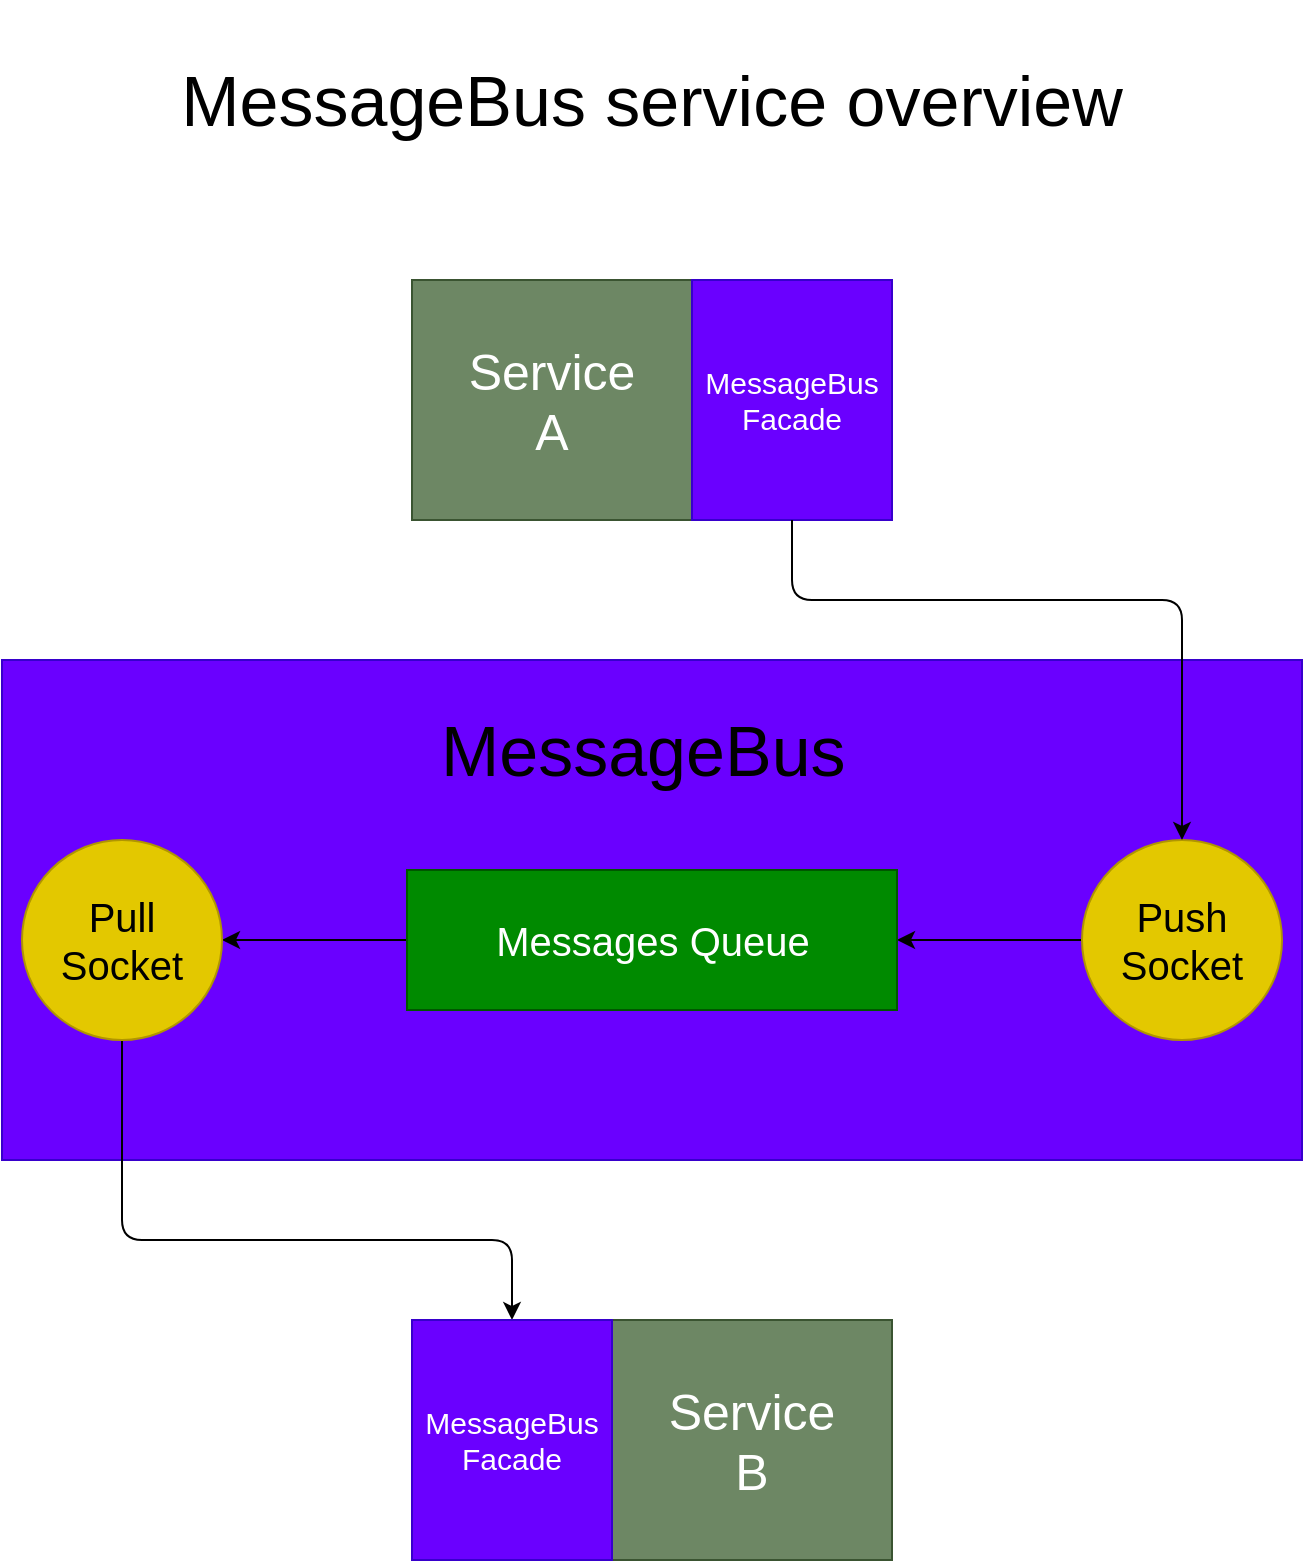 <mxfile>
    <diagram id="l5U46Hb2RTufgkLz5ZlE" name="Page-1">
        <mxGraphModel dx="1987" dy="1015" grid="1" gridSize="10" guides="1" tooltips="1" connect="1" arrows="1" fold="1" page="1" pageScale="1" pageWidth="850" pageHeight="1100" math="0" shadow="0">
            <root>
                <mxCell id="0"/>
                <mxCell id="1" parent="0"/>
                <mxCell id="2" value="MessageBus service overview" style="text;html=1;strokeColor=none;fillColor=none;align=center;verticalAlign=middle;whiteSpace=wrap;rounded=0;fontSize=35;" vertex="1" parent="1">
                    <mxGeometry x="110" y="20" width="630" height="100" as="geometry"/>
                </mxCell>
                <mxCell id="3" value="Service&lt;br style=&quot;font-size: 25px;&quot;&gt;A&lt;br style=&quot;font-size: 25px;&quot;&gt;" style="rounded=0;whiteSpace=wrap;html=1;fontSize=25;fillColor=#6d8764;fontColor=#ffffff;strokeColor=#3A5431;" vertex="1" parent="1">
                    <mxGeometry x="305" y="160" width="140" height="120" as="geometry"/>
                </mxCell>
                <mxCell id="4" value="MessageBus&lt;br style=&quot;font-size: 15px;&quot;&gt;Facade" style="rounded=0;whiteSpace=wrap;html=1;fontSize=15;fillColor=#6a00ff;fontColor=#ffffff;strokeColor=#3700CC;" vertex="1" parent="1">
                    <mxGeometry x="445" y="160" width="100" height="120" as="geometry"/>
                </mxCell>
                <mxCell id="5" value="" style="rounded=0;whiteSpace=wrap;html=1;fontSize=15;fillColor=#6a00ff;fontColor=#ffffff;strokeColor=#3700CC;" vertex="1" parent="1">
                    <mxGeometry x="100" y="350" width="650" height="250" as="geometry"/>
                </mxCell>
                <mxCell id="6" value="MessageBus&amp;nbsp;" style="text;html=1;strokeColor=none;fillColor=none;align=center;verticalAlign=middle;whiteSpace=wrap;rounded=0;fontSize=35;" vertex="1" parent="1">
                    <mxGeometry x="293" y="370" width="265" height="50" as="geometry"/>
                </mxCell>
                <mxCell id="10" style="edgeStyle=none;html=1;entryX=1;entryY=0.5;entryDx=0;entryDy=0;fontSize=15;" edge="1" parent="1" source="7" target="9">
                    <mxGeometry relative="1" as="geometry">
                        <Array as="points"/>
                    </mxGeometry>
                </mxCell>
                <mxCell id="7" value="Push&lt;br style=&quot;font-size: 20px;&quot;&gt;Socket" style="ellipse;whiteSpace=wrap;html=1;aspect=fixed;fontSize=20;fillColor=#e3c800;fontColor=#000000;strokeColor=#B09500;" vertex="1" parent="1">
                    <mxGeometry x="640" y="440" width="100" height="100" as="geometry"/>
                </mxCell>
                <mxCell id="8" style="edgeStyle=none;html=1;fontSize=25;exitX=0.5;exitY=1;exitDx=0;exitDy=0;" edge="1" parent="1" source="4" target="7">
                    <mxGeometry relative="1" as="geometry">
                        <Array as="points">
                            <mxPoint x="495" y="320"/>
                            <mxPoint x="690" y="320"/>
                        </Array>
                    </mxGeometry>
                </mxCell>
                <mxCell id="12" style="edgeStyle=none;html=1;entryX=1;entryY=0.5;entryDx=0;entryDy=0;fontSize=15;" edge="1" parent="1" source="9" target="11">
                    <mxGeometry relative="1" as="geometry">
                        <Array as="points"/>
                    </mxGeometry>
                </mxCell>
                <mxCell id="9" value="Messages Queue" style="rounded=0;whiteSpace=wrap;html=1;fontSize=20;fillColor=#008a00;fontColor=#ffffff;strokeColor=#005700;" vertex="1" parent="1">
                    <mxGeometry x="302.5" y="455" width="245" height="70" as="geometry"/>
                </mxCell>
                <mxCell id="18" style="edgeStyle=none;html=1;entryX=0.5;entryY=0;entryDx=0;entryDy=0;fontSize=15;" edge="1" parent="1" source="11" target="17">
                    <mxGeometry relative="1" as="geometry">
                        <Array as="points">
                            <mxPoint x="160" y="640"/>
                            <mxPoint x="355" y="640"/>
                        </Array>
                    </mxGeometry>
                </mxCell>
                <mxCell id="11" value="Pull&lt;br style=&quot;font-size: 20px;&quot;&gt;Socket" style="ellipse;whiteSpace=wrap;html=1;aspect=fixed;fontSize=20;fillColor=#e3c800;fontColor=#000000;strokeColor=#B09500;" vertex="1" parent="1">
                    <mxGeometry x="110" y="440" width="100" height="100" as="geometry"/>
                </mxCell>
                <mxCell id="16" value="Service&lt;br style=&quot;font-size: 25px;&quot;&gt;B" style="rounded=0;whiteSpace=wrap;html=1;fontSize=25;fillColor=#6d8764;fontColor=#ffffff;strokeColor=#3A5431;" vertex="1" parent="1">
                    <mxGeometry x="405" y="680" width="140" height="120" as="geometry"/>
                </mxCell>
                <mxCell id="17" value="MessageBus&lt;br style=&quot;font-size: 15px;&quot;&gt;Facade" style="rounded=0;whiteSpace=wrap;html=1;fontSize=15;fillColor=#6a00ff;fontColor=#ffffff;strokeColor=#3700CC;" vertex="1" parent="1">
                    <mxGeometry x="305" y="680" width="100" height="120" as="geometry"/>
                </mxCell>
            </root>
        </mxGraphModel>
    </diagram>
</mxfile>